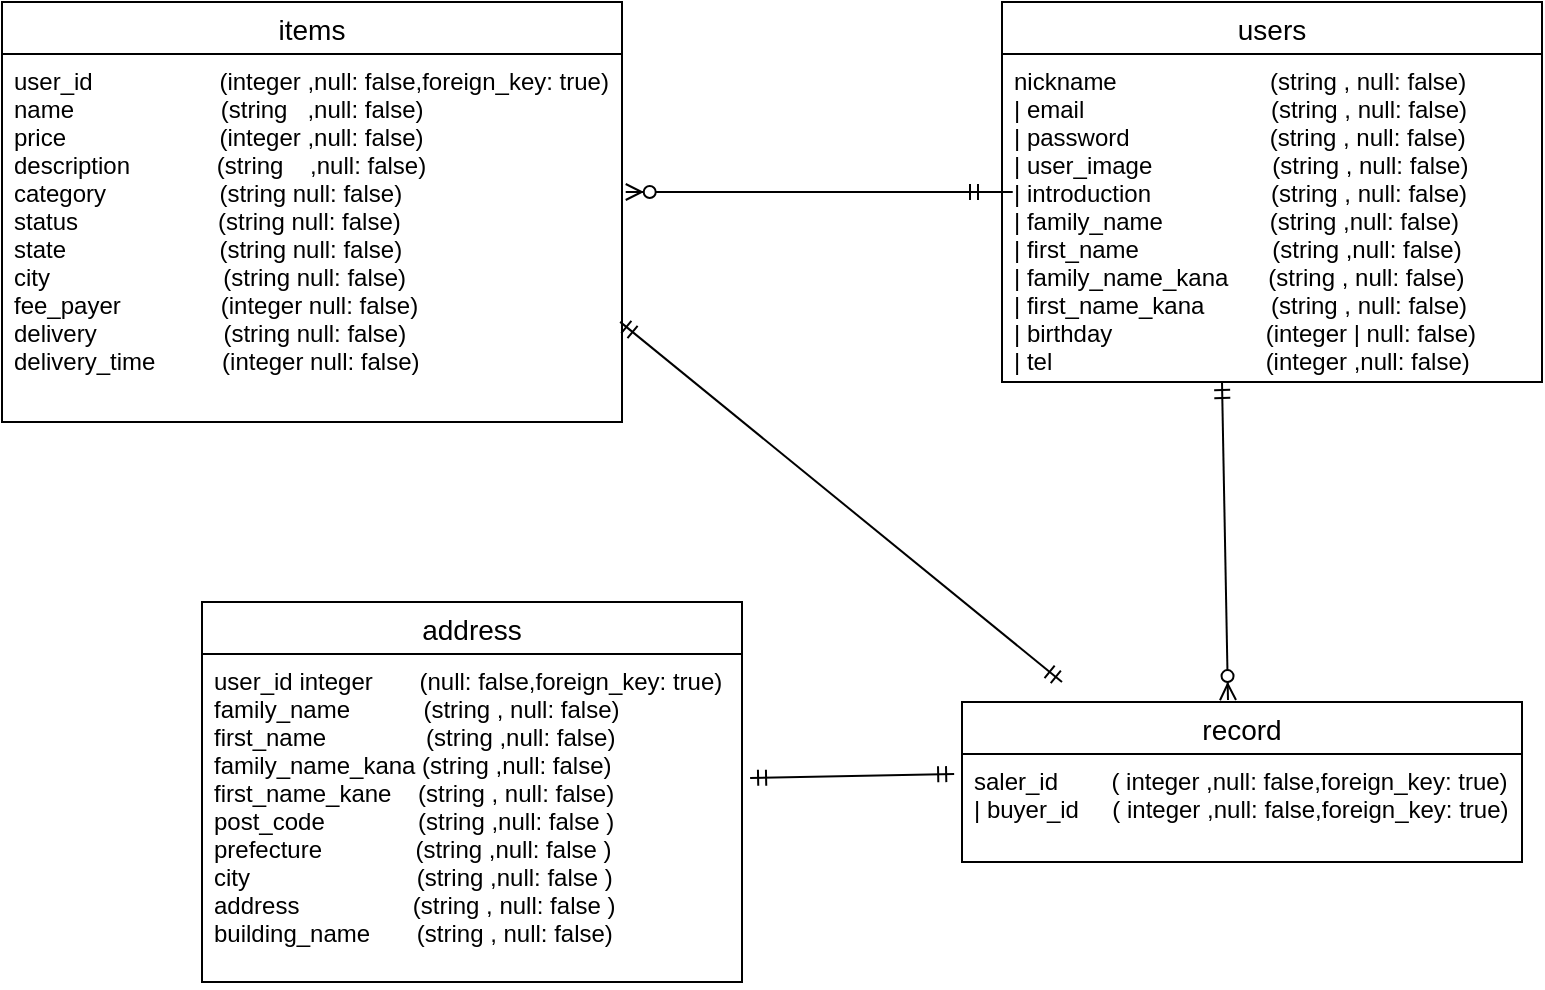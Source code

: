 <mxfile>
    <diagram id="69FUk9fqTKhcI195fabv" name="ページ1">
        <mxGraphModel dx="776" dy="680" grid="1" gridSize="10" guides="1" tooltips="1" connect="1" arrows="1" fold="1" page="1" pageScale="1" pageWidth="827" pageHeight="1169" math="0" shadow="0">
            <root>
                <mxCell id="0"/>
                <mxCell id="1" parent="0"/>
                <mxCell id="2" value="address" style="swimlane;fontStyle=0;childLayout=stackLayout;horizontal=1;startSize=26;horizontalStack=0;resizeParent=1;resizeParentMax=0;resizeLast=0;collapsible=1;marginBottom=0;align=center;fontSize=14;" parent="1" vertex="1">
                    <mxGeometry x="150" y="480" width="270" height="190" as="geometry"/>
                </mxCell>
                <mxCell id="4" value="user_id integer       (null: false,foreign_key: true)&#10;family_name           (string , null: false)&#10;first_name               (string ,null: false)&#10;family_name_kana (string ,null: false) &#10;first_name_kane    (string , null: false)&#10;post_code              (string ,null: false )&#10;prefecture              (string ,null: false )&#10;city                         (string ,null: false )&#10;address                 (string , null: false )&#10;building_name       (string , null: false)" style="text;strokeColor=none;fillColor=none;spacingLeft=4;spacingRight=4;overflow=hidden;rotatable=0;points=[[0,0.5],[1,0.5]];portConstraint=eastwest;fontSize=12;" parent="2" vertex="1">
                    <mxGeometry y="26" width="270" height="164" as="geometry"/>
                </mxCell>
                <mxCell id="14" value="record" style="swimlane;fontStyle=0;childLayout=stackLayout;horizontal=1;startSize=26;horizontalStack=0;resizeParent=1;resizeParentMax=0;resizeLast=0;collapsible=1;marginBottom=0;align=center;fontSize=14;" parent="1" vertex="1">
                    <mxGeometry x="530" y="530" width="280" height="80" as="geometry"/>
                </mxCell>
                <mxCell id="15" value="saler_id        ( integer ,null: false,foreign_key: true)&#10;| buyer_id     ( integer ,null: false,foreign_key: true)" style="text;strokeColor=none;fillColor=none;spacingLeft=4;spacingRight=4;overflow=hidden;rotatable=0;points=[[0,0.5],[1,0.5]];portConstraint=eastwest;fontSize=12;" parent="14" vertex="1">
                    <mxGeometry y="26" width="280" height="54" as="geometry"/>
                </mxCell>
                <mxCell id="21" value="users" style="swimlane;fontStyle=0;childLayout=stackLayout;horizontal=1;startSize=26;horizontalStack=0;resizeParent=1;resizeParentMax=0;resizeLast=0;collapsible=1;marginBottom=0;align=center;fontSize=14;" parent="1" vertex="1">
                    <mxGeometry x="550" y="180" width="270" height="190" as="geometry"/>
                </mxCell>
                <mxCell id="22" value="nickname                       (string , null: false)&#10;| email                            (string , null: false)&#10;| password                     (string , null: false)&#10;| user_image                  (string , null: false)&#10;| introduction                  (string , null: false)&#10;| family_name                (string ,null: false)&#10;| first_name                    (string ,null: false)&#10;| family_name_kana      (string , null: false)&#10;| first_name_kana          (string , null: false)&#10;| birthday                       (integer | null: false)&#10;| tel                                (integer ,null: false)" style="text;strokeColor=none;fillColor=none;spacingLeft=4;spacingRight=4;overflow=hidden;rotatable=0;points=[[0,0.5],[1,0.5]];portConstraint=eastwest;fontSize=12;" parent="21" vertex="1">
                    <mxGeometry y="26" width="270" height="164" as="geometry"/>
                </mxCell>
                <mxCell id="23" value="items" style="swimlane;fontStyle=0;childLayout=stackLayout;horizontal=1;startSize=26;horizontalStack=0;resizeParent=1;resizeParentMax=0;resizeLast=0;collapsible=1;marginBottom=0;align=center;fontSize=14;" parent="1" vertex="1">
                    <mxGeometry x="50" y="180" width="310" height="210" as="geometry"/>
                </mxCell>
                <mxCell id="24" value=" user_id                   (integer ,null: false,foreign_key: true)&#10; name                      (string   ,null: false)&#10; price                       (integer ,null: false)&#10; description             (string    ,null: false)&#10; category                 (string     null: false)&#10; status                     (string     null: false)&#10; state                       (string     null: false)&#10; city                          (string     null: false)&#10; fee_payer               (integer    null: false)&#10; delivery                   (string     null: false)&#10; delivery_time          (integer    null: false)" style="text;strokeColor=none;fillColor=none;spacingLeft=4;spacingRight=4;overflow=hidden;rotatable=0;points=[[0,0.5],[1,0.5]];portConstraint=eastwest;fontSize=12;" parent="23" vertex="1">
                    <mxGeometry y="26" width="310" height="184" as="geometry"/>
                </mxCell>
                <mxCell id="32" value="" style="edgeStyle=entityRelationEdgeStyle;fontSize=12;html=1;endArrow=ERzeroToMany;startArrow=ERmandOne;entryX=1.006;entryY=0.375;entryDx=0;entryDy=0;entryPerimeter=0;" parent="1" target="24" edge="1">
                    <mxGeometry width="100" height="100" relative="1" as="geometry">
                        <mxPoint x="530" y="275" as="sourcePoint"/>
                        <mxPoint x="410" y="270" as="targetPoint"/>
                    </mxGeometry>
                </mxCell>
                <mxCell id="33" value="" style="fontSize=12;html=1;endArrow=ERzeroToMany;startArrow=ERmandOne;entryX=0.475;entryY=-0.012;entryDx=0;entryDy=0;entryPerimeter=0;" parent="1" target="14" edge="1">
                    <mxGeometry width="100" height="100" relative="1" as="geometry">
                        <mxPoint x="660" y="370" as="sourcePoint"/>
                        <mxPoint x="670" y="511" as="targetPoint"/>
                    </mxGeometry>
                </mxCell>
                <mxCell id="34" value="" style="fontSize=12;html=1;endArrow=ERmandOne;startArrow=ERmandOne;entryX=0.997;entryY=0.728;entryDx=0;entryDy=0;entryPerimeter=0;" edge="1" parent="1" target="24">
                    <mxGeometry width="100" height="100" relative="1" as="geometry">
                        <mxPoint x="580" y="520" as="sourcePoint"/>
                        <mxPoint x="640" y="430" as="targetPoint"/>
                    </mxGeometry>
                </mxCell>
                <mxCell id="35" value="" style="fontSize=12;html=1;endArrow=ERmandOne;startArrow=ERmandOne;entryX=1.015;entryY=0.378;entryDx=0;entryDy=0;entryPerimeter=0;exitX=-0.014;exitY=0.185;exitDx=0;exitDy=0;exitPerimeter=0;" edge="1" parent="1" source="15" target="4">
                    <mxGeometry width="100" height="100" relative="1" as="geometry">
                        <mxPoint x="520" y="552" as="sourcePoint"/>
                        <mxPoint x="369.07" y="349.952" as="targetPoint"/>
                    </mxGeometry>
                </mxCell>
            </root>
        </mxGraphModel>
    </diagram>
</mxfile>